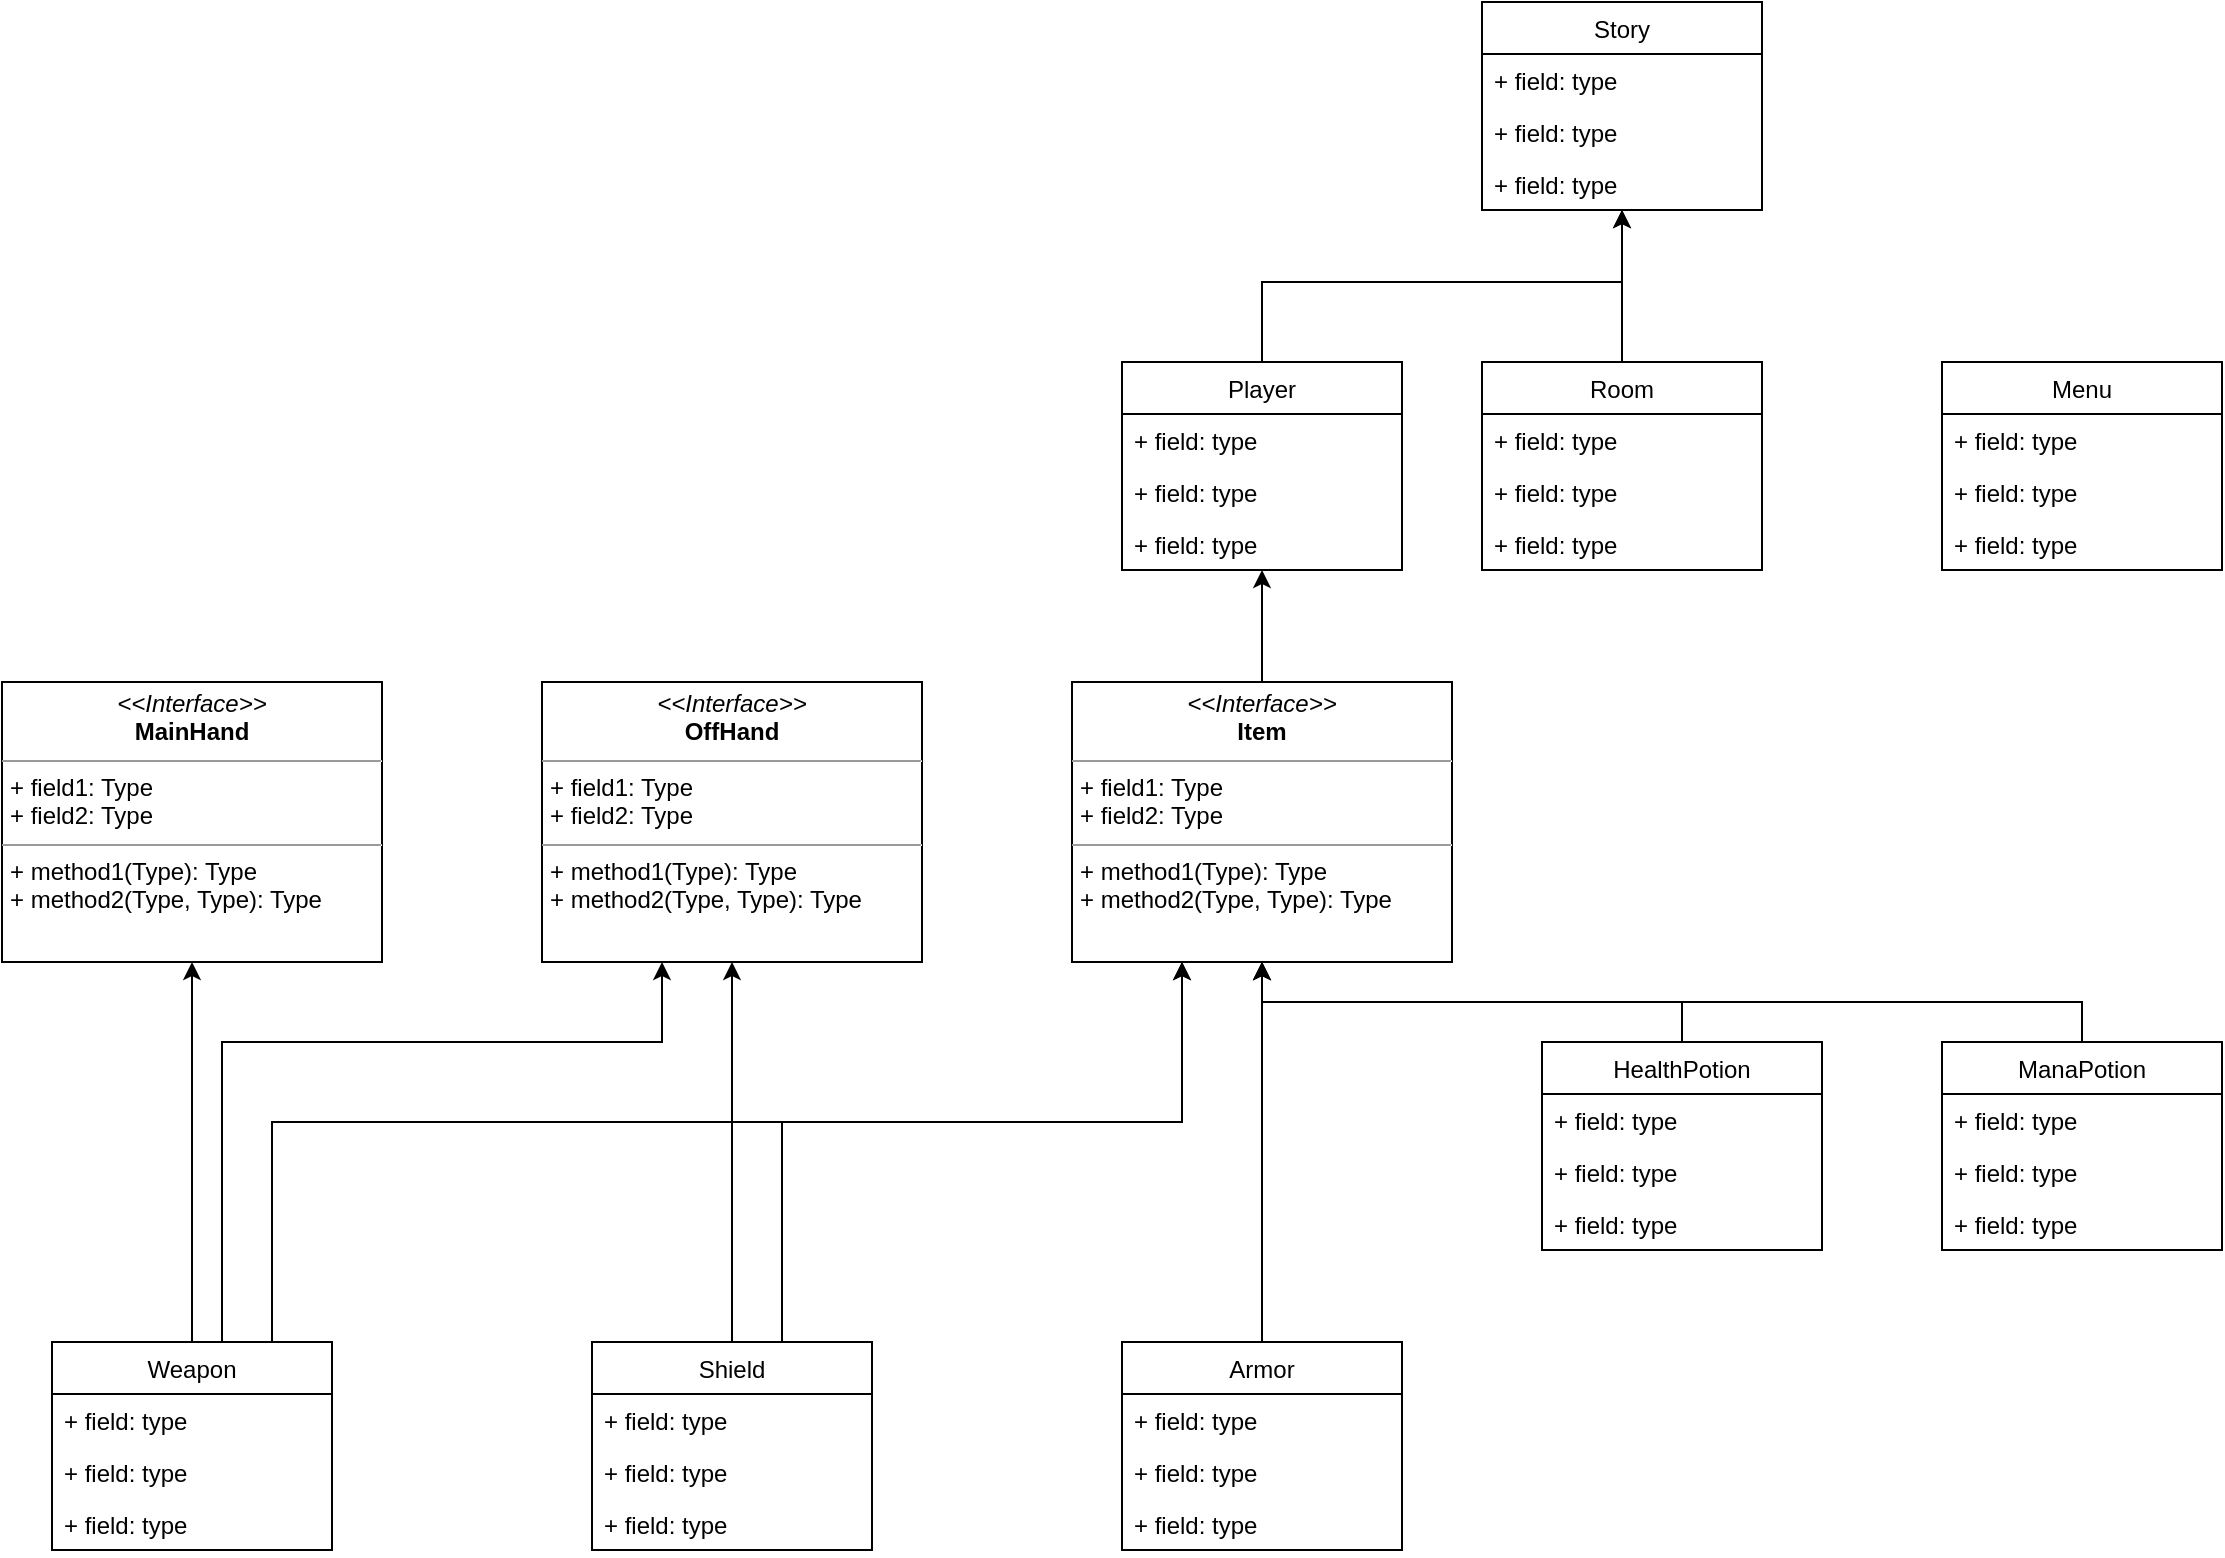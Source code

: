 <mxfile version="14.4.3" type="device"><diagram id="C5RBs43oDa-KdzZeNtuy" name="Page-1"><mxGraphModel dx="1913" dy="806" grid="1" gridSize="10" guides="1" tooltips="1" connect="1" arrows="1" fold="1" page="1" pageScale="1" pageWidth="827" pageHeight="1169" math="0" shadow="0"><root><mxCell id="WIyWlLk6GJQsqaUBKTNV-0"/><mxCell id="WIyWlLk6GJQsqaUBKTNV-1" parent="WIyWlLk6GJQsqaUBKTNV-0"/><mxCell id="WxpEXJ9EMUhAO3HhAzg5-0" value="Story" style="swimlane;fontStyle=0;childLayout=stackLayout;horizontal=1;startSize=26;fillColor=none;horizontalStack=0;resizeParent=1;resizeParentMax=0;resizeLast=0;collapsible=1;marginBottom=0;" parent="WIyWlLk6GJQsqaUBKTNV-1" vertex="1"><mxGeometry x="200" y="200" width="140" height="104" as="geometry"/></mxCell><mxCell id="WxpEXJ9EMUhAO3HhAzg5-1" value="+ field: type" style="text;strokeColor=none;fillColor=none;align=left;verticalAlign=top;spacingLeft=4;spacingRight=4;overflow=hidden;rotatable=0;points=[[0,0.5],[1,0.5]];portConstraint=eastwest;" parent="WxpEXJ9EMUhAO3HhAzg5-0" vertex="1"><mxGeometry y="26" width="140" height="26" as="geometry"/></mxCell><mxCell id="WxpEXJ9EMUhAO3HhAzg5-2" value="+ field: type" style="text;strokeColor=none;fillColor=none;align=left;verticalAlign=top;spacingLeft=4;spacingRight=4;overflow=hidden;rotatable=0;points=[[0,0.5],[1,0.5]];portConstraint=eastwest;" parent="WxpEXJ9EMUhAO3HhAzg5-0" vertex="1"><mxGeometry y="52" width="140" height="26" as="geometry"/></mxCell><mxCell id="WxpEXJ9EMUhAO3HhAzg5-3" value="+ field: type" style="text;strokeColor=none;fillColor=none;align=left;verticalAlign=top;spacingLeft=4;spacingRight=4;overflow=hidden;rotatable=0;points=[[0,0.5],[1,0.5]];portConstraint=eastwest;" parent="WxpEXJ9EMUhAO3HhAzg5-0" vertex="1"><mxGeometry y="78" width="140" height="26" as="geometry"/></mxCell><mxCell id="WxpEXJ9EMUhAO3HhAzg5-4" value="Room" style="swimlane;fontStyle=0;childLayout=stackLayout;horizontal=1;startSize=26;fillColor=none;horizontalStack=0;resizeParent=1;resizeParentMax=0;resizeLast=0;collapsible=1;marginBottom=0;" parent="WIyWlLk6GJQsqaUBKTNV-1" vertex="1"><mxGeometry x="200" y="380" width="140" height="104" as="geometry"/></mxCell><mxCell id="WxpEXJ9EMUhAO3HhAzg5-5" value="+ field: type" style="text;strokeColor=none;fillColor=none;align=left;verticalAlign=top;spacingLeft=4;spacingRight=4;overflow=hidden;rotatable=0;points=[[0,0.5],[1,0.5]];portConstraint=eastwest;" parent="WxpEXJ9EMUhAO3HhAzg5-4" vertex="1"><mxGeometry y="26" width="140" height="26" as="geometry"/></mxCell><mxCell id="WxpEXJ9EMUhAO3HhAzg5-6" value="+ field: type" style="text;strokeColor=none;fillColor=none;align=left;verticalAlign=top;spacingLeft=4;spacingRight=4;overflow=hidden;rotatable=0;points=[[0,0.5],[1,0.5]];portConstraint=eastwest;" parent="WxpEXJ9EMUhAO3HhAzg5-4" vertex="1"><mxGeometry y="52" width="140" height="26" as="geometry"/></mxCell><mxCell id="WxpEXJ9EMUhAO3HhAzg5-7" value="+ field: type" style="text;strokeColor=none;fillColor=none;align=left;verticalAlign=top;spacingLeft=4;spacingRight=4;overflow=hidden;rotatable=0;points=[[0,0.5],[1,0.5]];portConstraint=eastwest;" parent="WxpEXJ9EMUhAO3HhAzg5-4" vertex="1"><mxGeometry y="78" width="140" height="26" as="geometry"/></mxCell><mxCell id="WxpEXJ9EMUhAO3HhAzg5-22" style="edgeStyle=orthogonalEdgeStyle;rounded=0;orthogonalLoop=1;jettySize=auto;html=1;" parent="WIyWlLk6GJQsqaUBKTNV-1" source="WxpEXJ9EMUhAO3HhAzg5-8" target="WxpEXJ9EMUhAO3HhAzg5-0" edge="1"><mxGeometry relative="1" as="geometry"><Array as="points"><mxPoint x="90" y="340"/><mxPoint x="270" y="340"/></Array></mxGeometry></mxCell><mxCell id="WxpEXJ9EMUhAO3HhAzg5-8" value="Player" style="swimlane;fontStyle=0;childLayout=stackLayout;horizontal=1;startSize=26;fillColor=none;horizontalStack=0;resizeParent=1;resizeParentMax=0;resizeLast=0;collapsible=1;marginBottom=0;" parent="WIyWlLk6GJQsqaUBKTNV-1" vertex="1"><mxGeometry x="20" y="380" width="140" height="104" as="geometry"/></mxCell><mxCell id="WxpEXJ9EMUhAO3HhAzg5-9" value="+ field: type" style="text;strokeColor=none;fillColor=none;align=left;verticalAlign=top;spacingLeft=4;spacingRight=4;overflow=hidden;rotatable=0;points=[[0,0.5],[1,0.5]];portConstraint=eastwest;" parent="WxpEXJ9EMUhAO3HhAzg5-8" vertex="1"><mxGeometry y="26" width="140" height="26" as="geometry"/></mxCell><mxCell id="WxpEXJ9EMUhAO3HhAzg5-10" value="+ field: type" style="text;strokeColor=none;fillColor=none;align=left;verticalAlign=top;spacingLeft=4;spacingRight=4;overflow=hidden;rotatable=0;points=[[0,0.5],[1,0.5]];portConstraint=eastwest;" parent="WxpEXJ9EMUhAO3HhAzg5-8" vertex="1"><mxGeometry y="52" width="140" height="26" as="geometry"/></mxCell><mxCell id="WxpEXJ9EMUhAO3HhAzg5-11" value="+ field: type" style="text;strokeColor=none;fillColor=none;align=left;verticalAlign=top;spacingLeft=4;spacingRight=4;overflow=hidden;rotatable=0;points=[[0,0.5],[1,0.5]];portConstraint=eastwest;" parent="WxpEXJ9EMUhAO3HhAzg5-8" vertex="1"><mxGeometry y="78" width="140" height="26" as="geometry"/></mxCell><mxCell id="WxpEXJ9EMUhAO3HhAzg5-16" value="Menu" style="swimlane;fontStyle=0;childLayout=stackLayout;horizontal=1;startSize=26;fillColor=none;horizontalStack=0;resizeParent=1;resizeParentMax=0;resizeLast=0;collapsible=1;marginBottom=0;" parent="WIyWlLk6GJQsqaUBKTNV-1" vertex="1"><mxGeometry x="430" y="380" width="140" height="104" as="geometry"/></mxCell><mxCell id="WxpEXJ9EMUhAO3HhAzg5-17" value="+ field: type" style="text;strokeColor=none;fillColor=none;align=left;verticalAlign=top;spacingLeft=4;spacingRight=4;overflow=hidden;rotatable=0;points=[[0,0.5],[1,0.5]];portConstraint=eastwest;" parent="WxpEXJ9EMUhAO3HhAzg5-16" vertex="1"><mxGeometry y="26" width="140" height="26" as="geometry"/></mxCell><mxCell id="WxpEXJ9EMUhAO3HhAzg5-18" value="+ field: type" style="text;strokeColor=none;fillColor=none;align=left;verticalAlign=top;spacingLeft=4;spacingRight=4;overflow=hidden;rotatable=0;points=[[0,0.5],[1,0.5]];portConstraint=eastwest;" parent="WxpEXJ9EMUhAO3HhAzg5-16" vertex="1"><mxGeometry y="52" width="140" height="26" as="geometry"/></mxCell><mxCell id="WxpEXJ9EMUhAO3HhAzg5-19" value="+ field: type" style="text;strokeColor=none;fillColor=none;align=left;verticalAlign=top;spacingLeft=4;spacingRight=4;overflow=hidden;rotatable=0;points=[[0,0.5],[1,0.5]];portConstraint=eastwest;" parent="WxpEXJ9EMUhAO3HhAzg5-16" vertex="1"><mxGeometry y="78" width="140" height="26" as="geometry"/></mxCell><mxCell id="WxpEXJ9EMUhAO3HhAzg5-23" style="edgeStyle=orthogonalEdgeStyle;rounded=0;orthogonalLoop=1;jettySize=auto;html=1;" parent="WIyWlLk6GJQsqaUBKTNV-1" source="WxpEXJ9EMUhAO3HhAzg5-20" target="WxpEXJ9EMUhAO3HhAzg5-8" edge="1"><mxGeometry relative="1" as="geometry"/></mxCell><mxCell id="WxpEXJ9EMUhAO3HhAzg5-20" value="&lt;p style=&quot;margin: 0px ; margin-top: 4px ; text-align: center&quot;&gt;&lt;i&gt;&amp;lt;&amp;lt;Interface&amp;gt;&amp;gt;&lt;/i&gt;&lt;br&gt;&lt;b&gt;Item&lt;/b&gt;&lt;/p&gt;&lt;hr size=&quot;1&quot;&gt;&lt;p style=&quot;margin: 0px ; margin-left: 4px&quot;&gt;+ field1: Type&lt;br&gt;+ field2: Type&lt;/p&gt;&lt;hr size=&quot;1&quot;&gt;&lt;p style=&quot;margin: 0px ; margin-left: 4px&quot;&gt;+ method1(Type): Type&lt;br&gt;+ method2(Type, Type): Type&lt;/p&gt;" style="verticalAlign=top;align=left;overflow=fill;fontSize=12;fontFamily=Helvetica;html=1;" parent="WIyWlLk6GJQsqaUBKTNV-1" vertex="1"><mxGeometry x="-5" y="540" width="190" height="140" as="geometry"/></mxCell><mxCell id="WxpEXJ9EMUhAO3HhAzg5-21" value="" style="endArrow=classic;html=1;" parent="WIyWlLk6GJQsqaUBKTNV-1" source="WxpEXJ9EMUhAO3HhAzg5-4" target="WxpEXJ9EMUhAO3HhAzg5-0" edge="1"><mxGeometry width="50" height="50" relative="1" as="geometry"><mxPoint x="390" y="440" as="sourcePoint"/><mxPoint x="440" y="390" as="targetPoint"/></mxGeometry></mxCell><mxCell id="WxpEXJ9EMUhAO3HhAzg5-40" style="edgeStyle=orthogonalEdgeStyle;rounded=0;orthogonalLoop=1;jettySize=auto;html=1;exitX=0.75;exitY=0;exitDx=0;exitDy=0;" parent="WIyWlLk6GJQsqaUBKTNV-1" source="WxpEXJ9EMUhAO3HhAzg5-24" target="WxpEXJ9EMUhAO3HhAzg5-20" edge="1"><mxGeometry relative="1" as="geometry"><Array as="points"><mxPoint x="-405" y="870"/><mxPoint x="-405" y="760"/><mxPoint x="50" y="760"/></Array></mxGeometry></mxCell><mxCell id="WxpEXJ9EMUhAO3HhAzg5-46" style="edgeStyle=orthogonalEdgeStyle;rounded=0;orthogonalLoop=1;jettySize=auto;html=1;" parent="WIyWlLk6GJQsqaUBKTNV-1" source="WxpEXJ9EMUhAO3HhAzg5-24" target="WxpEXJ9EMUhAO3HhAzg5-44" edge="1"><mxGeometry relative="1" as="geometry"/></mxCell><mxCell id="WxpEXJ9EMUhAO3HhAzg5-48" style="edgeStyle=orthogonalEdgeStyle;rounded=0;orthogonalLoop=1;jettySize=auto;html=1;" parent="WIyWlLk6GJQsqaUBKTNV-1" source="WxpEXJ9EMUhAO3HhAzg5-24" target="WxpEXJ9EMUhAO3HhAzg5-47" edge="1"><mxGeometry relative="1" as="geometry"><Array as="points"><mxPoint x="-430" y="720"/><mxPoint x="-210" y="720"/></Array></mxGeometry></mxCell><mxCell id="WxpEXJ9EMUhAO3HhAzg5-24" value="Weapon" style="swimlane;fontStyle=0;childLayout=stackLayout;horizontal=1;startSize=26;fillColor=none;horizontalStack=0;resizeParent=1;resizeParentMax=0;resizeLast=0;collapsible=1;marginBottom=0;" parent="WIyWlLk6GJQsqaUBKTNV-1" vertex="1"><mxGeometry x="-515" y="870" width="140" height="104" as="geometry"/></mxCell><mxCell id="WxpEXJ9EMUhAO3HhAzg5-25" value="+ field: type" style="text;strokeColor=none;fillColor=none;align=left;verticalAlign=top;spacingLeft=4;spacingRight=4;overflow=hidden;rotatable=0;points=[[0,0.5],[1,0.5]];portConstraint=eastwest;" parent="WxpEXJ9EMUhAO3HhAzg5-24" vertex="1"><mxGeometry y="26" width="140" height="26" as="geometry"/></mxCell><mxCell id="WxpEXJ9EMUhAO3HhAzg5-26" value="+ field: type" style="text;strokeColor=none;fillColor=none;align=left;verticalAlign=top;spacingLeft=4;spacingRight=4;overflow=hidden;rotatable=0;points=[[0,0.5],[1,0.5]];portConstraint=eastwest;" parent="WxpEXJ9EMUhAO3HhAzg5-24" vertex="1"><mxGeometry y="52" width="140" height="26" as="geometry"/></mxCell><mxCell id="WxpEXJ9EMUhAO3HhAzg5-27" value="+ field: type" style="text;strokeColor=none;fillColor=none;align=left;verticalAlign=top;spacingLeft=4;spacingRight=4;overflow=hidden;rotatable=0;points=[[0,0.5],[1,0.5]];portConstraint=eastwest;" parent="WxpEXJ9EMUhAO3HhAzg5-24" vertex="1"><mxGeometry y="78" width="140" height="26" as="geometry"/></mxCell><mxCell id="WxpEXJ9EMUhAO3HhAzg5-41" style="edgeStyle=orthogonalEdgeStyle;rounded=0;orthogonalLoop=1;jettySize=auto;html=1;" parent="WIyWlLk6GJQsqaUBKTNV-1" source="WxpEXJ9EMUhAO3HhAzg5-28" target="WxpEXJ9EMUhAO3HhAzg5-20" edge="1"><mxGeometry relative="1" as="geometry"/></mxCell><mxCell id="WxpEXJ9EMUhAO3HhAzg5-28" value="Armor" style="swimlane;fontStyle=0;childLayout=stackLayout;horizontal=1;startSize=26;fillColor=none;horizontalStack=0;resizeParent=1;resizeParentMax=0;resizeLast=0;collapsible=1;marginBottom=0;" parent="WIyWlLk6GJQsqaUBKTNV-1" vertex="1"><mxGeometry x="20" y="870" width="140" height="104" as="geometry"/></mxCell><mxCell id="WxpEXJ9EMUhAO3HhAzg5-29" value="+ field: type" style="text;strokeColor=none;fillColor=none;align=left;verticalAlign=top;spacingLeft=4;spacingRight=4;overflow=hidden;rotatable=0;points=[[0,0.5],[1,0.5]];portConstraint=eastwest;" parent="WxpEXJ9EMUhAO3HhAzg5-28" vertex="1"><mxGeometry y="26" width="140" height="26" as="geometry"/></mxCell><mxCell id="WxpEXJ9EMUhAO3HhAzg5-30" value="+ field: type" style="text;strokeColor=none;fillColor=none;align=left;verticalAlign=top;spacingLeft=4;spacingRight=4;overflow=hidden;rotatable=0;points=[[0,0.5],[1,0.5]];portConstraint=eastwest;" parent="WxpEXJ9EMUhAO3HhAzg5-28" vertex="1"><mxGeometry y="52" width="140" height="26" as="geometry"/></mxCell><mxCell id="WxpEXJ9EMUhAO3HhAzg5-31" value="+ field: type" style="text;strokeColor=none;fillColor=none;align=left;verticalAlign=top;spacingLeft=4;spacingRight=4;overflow=hidden;rotatable=0;points=[[0,0.5],[1,0.5]];portConstraint=eastwest;" parent="WxpEXJ9EMUhAO3HhAzg5-28" vertex="1"><mxGeometry y="78" width="140" height="26" as="geometry"/></mxCell><mxCell id="WxpEXJ9EMUhAO3HhAzg5-42" style="edgeStyle=orthogonalEdgeStyle;rounded=0;orthogonalLoop=1;jettySize=auto;html=1;" parent="WIyWlLk6GJQsqaUBKTNV-1" source="WxpEXJ9EMUhAO3HhAzg5-32" target="WxpEXJ9EMUhAO3HhAzg5-20" edge="1"><mxGeometry relative="1" as="geometry"><Array as="points"><mxPoint x="300" y="700"/><mxPoint x="90" y="700"/></Array></mxGeometry></mxCell><mxCell id="WxpEXJ9EMUhAO3HhAzg5-32" value="HealthPotion" style="swimlane;fontStyle=0;childLayout=stackLayout;horizontal=1;startSize=26;fillColor=none;horizontalStack=0;resizeParent=1;resizeParentMax=0;resizeLast=0;collapsible=1;marginBottom=0;" parent="WIyWlLk6GJQsqaUBKTNV-1" vertex="1"><mxGeometry x="230" y="720" width="140" height="104" as="geometry"/></mxCell><mxCell id="WxpEXJ9EMUhAO3HhAzg5-33" value="+ field: type" style="text;strokeColor=none;fillColor=none;align=left;verticalAlign=top;spacingLeft=4;spacingRight=4;overflow=hidden;rotatable=0;points=[[0,0.5],[1,0.5]];portConstraint=eastwest;" parent="WxpEXJ9EMUhAO3HhAzg5-32" vertex="1"><mxGeometry y="26" width="140" height="26" as="geometry"/></mxCell><mxCell id="WxpEXJ9EMUhAO3HhAzg5-34" value="+ field: type" style="text;strokeColor=none;fillColor=none;align=left;verticalAlign=top;spacingLeft=4;spacingRight=4;overflow=hidden;rotatable=0;points=[[0,0.5],[1,0.5]];portConstraint=eastwest;" parent="WxpEXJ9EMUhAO3HhAzg5-32" vertex="1"><mxGeometry y="52" width="140" height="26" as="geometry"/></mxCell><mxCell id="WxpEXJ9EMUhAO3HhAzg5-35" value="+ field: type" style="text;strokeColor=none;fillColor=none;align=left;verticalAlign=top;spacingLeft=4;spacingRight=4;overflow=hidden;rotatable=0;points=[[0,0.5],[1,0.5]];portConstraint=eastwest;" parent="WxpEXJ9EMUhAO3HhAzg5-32" vertex="1"><mxGeometry y="78" width="140" height="26" as="geometry"/></mxCell><mxCell id="WxpEXJ9EMUhAO3HhAzg5-43" style="edgeStyle=orthogonalEdgeStyle;rounded=0;orthogonalLoop=1;jettySize=auto;html=1;" parent="WIyWlLk6GJQsqaUBKTNV-1" source="WxpEXJ9EMUhAO3HhAzg5-36" target="WxpEXJ9EMUhAO3HhAzg5-20" edge="1"><mxGeometry relative="1" as="geometry"><Array as="points"><mxPoint x="500" y="700"/><mxPoint x="90" y="700"/></Array></mxGeometry></mxCell><mxCell id="WxpEXJ9EMUhAO3HhAzg5-36" value="ManaPotion" style="swimlane;fontStyle=0;childLayout=stackLayout;horizontal=1;startSize=26;fillColor=none;horizontalStack=0;resizeParent=1;resizeParentMax=0;resizeLast=0;collapsible=1;marginBottom=0;" parent="WIyWlLk6GJQsqaUBKTNV-1" vertex="1"><mxGeometry x="430" y="720" width="140" height="104" as="geometry"/></mxCell><mxCell id="WxpEXJ9EMUhAO3HhAzg5-37" value="+ field: type" style="text;strokeColor=none;fillColor=none;align=left;verticalAlign=top;spacingLeft=4;spacingRight=4;overflow=hidden;rotatable=0;points=[[0,0.5],[1,0.5]];portConstraint=eastwest;" parent="WxpEXJ9EMUhAO3HhAzg5-36" vertex="1"><mxGeometry y="26" width="140" height="26" as="geometry"/></mxCell><mxCell id="WxpEXJ9EMUhAO3HhAzg5-38" value="+ field: type" style="text;strokeColor=none;fillColor=none;align=left;verticalAlign=top;spacingLeft=4;spacingRight=4;overflow=hidden;rotatable=0;points=[[0,0.5],[1,0.5]];portConstraint=eastwest;" parent="WxpEXJ9EMUhAO3HhAzg5-36" vertex="1"><mxGeometry y="52" width="140" height="26" as="geometry"/></mxCell><mxCell id="WxpEXJ9EMUhAO3HhAzg5-39" value="+ field: type" style="text;strokeColor=none;fillColor=none;align=left;verticalAlign=top;spacingLeft=4;spacingRight=4;overflow=hidden;rotatable=0;points=[[0,0.5],[1,0.5]];portConstraint=eastwest;" parent="WxpEXJ9EMUhAO3HhAzg5-36" vertex="1"><mxGeometry y="78" width="140" height="26" as="geometry"/></mxCell><mxCell id="WxpEXJ9EMUhAO3HhAzg5-44" value="&lt;p style=&quot;margin: 0px ; margin-top: 4px ; text-align: center&quot;&gt;&lt;i&gt;&amp;lt;&amp;lt;Interface&amp;gt;&amp;gt;&lt;/i&gt;&lt;br&gt;&lt;b&gt;MainHand&lt;/b&gt;&lt;/p&gt;&lt;hr size=&quot;1&quot;&gt;&lt;p style=&quot;margin: 0px ; margin-left: 4px&quot;&gt;+ field1: Type&lt;br&gt;+ field2: Type&lt;/p&gt;&lt;hr size=&quot;1&quot;&gt;&lt;p style=&quot;margin: 0px ; margin-left: 4px&quot;&gt;+ method1(Type): Type&lt;br&gt;+ method2(Type, Type): Type&lt;/p&gt;" style="verticalAlign=top;align=left;overflow=fill;fontSize=12;fontFamily=Helvetica;html=1;" parent="WIyWlLk6GJQsqaUBKTNV-1" vertex="1"><mxGeometry x="-540" y="540" width="190" height="140" as="geometry"/></mxCell><mxCell id="WxpEXJ9EMUhAO3HhAzg5-47" value="&lt;p style=&quot;margin: 0px ; margin-top: 4px ; text-align: center&quot;&gt;&lt;i&gt;&amp;lt;&amp;lt;Interface&amp;gt;&amp;gt;&lt;/i&gt;&lt;br&gt;&lt;b&gt;OffHand&lt;/b&gt;&lt;/p&gt;&lt;hr size=&quot;1&quot;&gt;&lt;p style=&quot;margin: 0px ; margin-left: 4px&quot;&gt;+ field1: Type&lt;br&gt;+ field2: Type&lt;/p&gt;&lt;hr size=&quot;1&quot;&gt;&lt;p style=&quot;margin: 0px ; margin-left: 4px&quot;&gt;+ method1(Type): Type&lt;br&gt;+ method2(Type, Type): Type&lt;/p&gt;" style="verticalAlign=top;align=left;overflow=fill;fontSize=12;fontFamily=Helvetica;html=1;" parent="WIyWlLk6GJQsqaUBKTNV-1" vertex="1"><mxGeometry x="-270" y="540" width="190" height="140" as="geometry"/></mxCell><mxCell id="WxpEXJ9EMUhAO3HhAzg5-53" style="edgeStyle=orthogonalEdgeStyle;rounded=0;orthogonalLoop=1;jettySize=auto;html=1;" parent="WIyWlLk6GJQsqaUBKTNV-1" source="WxpEXJ9EMUhAO3HhAzg5-49" target="WxpEXJ9EMUhAO3HhAzg5-47" edge="1"><mxGeometry relative="1" as="geometry"/></mxCell><mxCell id="WxpEXJ9EMUhAO3HhAzg5-54" style="edgeStyle=orthogonalEdgeStyle;rounded=0;orthogonalLoop=1;jettySize=auto;html=1;" parent="WIyWlLk6GJQsqaUBKTNV-1" source="WxpEXJ9EMUhAO3HhAzg5-49" target="WxpEXJ9EMUhAO3HhAzg5-20" edge="1"><mxGeometry relative="1" as="geometry"><Array as="points"><mxPoint x="-150" y="760"/><mxPoint x="50" y="760"/></Array></mxGeometry></mxCell><mxCell id="WxpEXJ9EMUhAO3HhAzg5-49" value="Shield" style="swimlane;fontStyle=0;childLayout=stackLayout;horizontal=1;startSize=26;fillColor=none;horizontalStack=0;resizeParent=1;resizeParentMax=0;resizeLast=0;collapsible=1;marginBottom=0;" parent="WIyWlLk6GJQsqaUBKTNV-1" vertex="1"><mxGeometry x="-245" y="870" width="140" height="104" as="geometry"/></mxCell><mxCell id="WxpEXJ9EMUhAO3HhAzg5-50" value="+ field: type" style="text;strokeColor=none;fillColor=none;align=left;verticalAlign=top;spacingLeft=4;spacingRight=4;overflow=hidden;rotatable=0;points=[[0,0.5],[1,0.5]];portConstraint=eastwest;" parent="WxpEXJ9EMUhAO3HhAzg5-49" vertex="1"><mxGeometry y="26" width="140" height="26" as="geometry"/></mxCell><mxCell id="WxpEXJ9EMUhAO3HhAzg5-51" value="+ field: type" style="text;strokeColor=none;fillColor=none;align=left;verticalAlign=top;spacingLeft=4;spacingRight=4;overflow=hidden;rotatable=0;points=[[0,0.5],[1,0.5]];portConstraint=eastwest;" parent="WxpEXJ9EMUhAO3HhAzg5-49" vertex="1"><mxGeometry y="52" width="140" height="26" as="geometry"/></mxCell><mxCell id="WxpEXJ9EMUhAO3HhAzg5-52" value="+ field: type" style="text;strokeColor=none;fillColor=none;align=left;verticalAlign=top;spacingLeft=4;spacingRight=4;overflow=hidden;rotatable=0;points=[[0,0.5],[1,0.5]];portConstraint=eastwest;" parent="WxpEXJ9EMUhAO3HhAzg5-49" vertex="1"><mxGeometry y="78" width="140" height="26" as="geometry"/></mxCell></root></mxGraphModel></diagram></mxfile>
